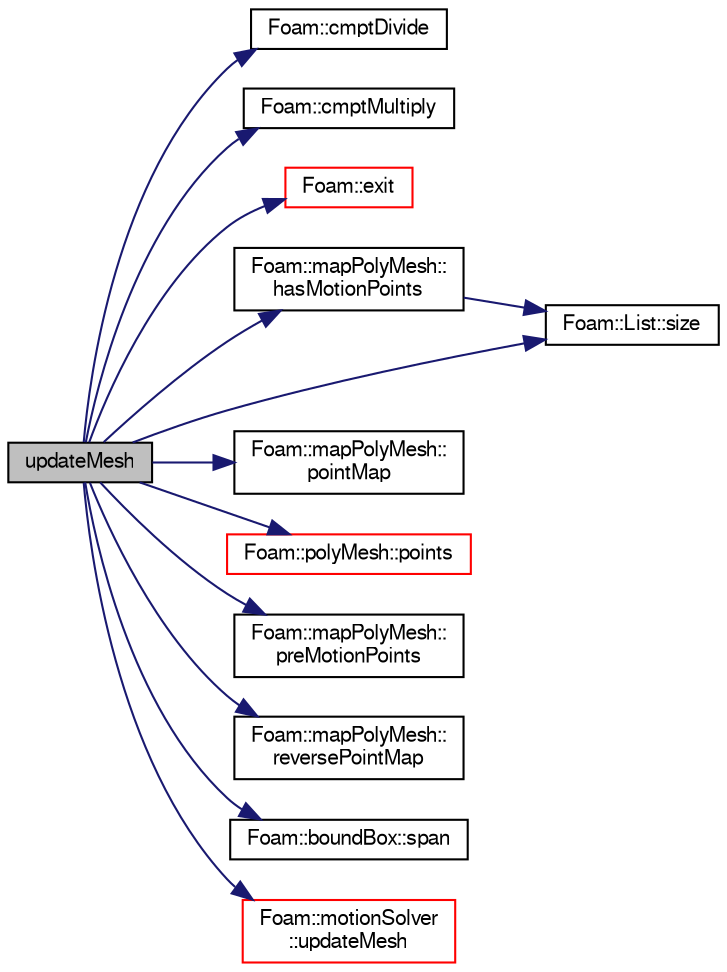digraph "updateMesh"
{
  bgcolor="transparent";
  edge [fontname="FreeSans",fontsize="10",labelfontname="FreeSans",labelfontsize="10"];
  node [fontname="FreeSans",fontsize="10",shape=record];
  rankdir="LR";
  Node491 [label="updateMesh",height=0.2,width=0.4,color="black", fillcolor="grey75", style="filled", fontcolor="black"];
  Node491 -> Node492 [color="midnightblue",fontsize="10",style="solid",fontname="FreeSans"];
  Node492 [label="Foam::cmptDivide",height=0.2,width=0.4,color="black",URL="$a21124.html#ab11bc52b92972d4f1caa5db352e7e480"];
  Node491 -> Node493 [color="midnightblue",fontsize="10",style="solid",fontname="FreeSans"];
  Node493 [label="Foam::cmptMultiply",height=0.2,width=0.4,color="black",URL="$a21124.html#aa9d8965aaebcf396a2acfeed4942976b"];
  Node491 -> Node494 [color="midnightblue",fontsize="10",style="solid",fontname="FreeSans"];
  Node494 [label="Foam::exit",height=0.2,width=0.4,color="red",URL="$a21124.html#a06ca7250d8e89caf05243ec094843642"];
  Node491 -> Node541 [color="midnightblue",fontsize="10",style="solid",fontname="FreeSans"];
  Node541 [label="Foam::mapPolyMesh::\lhasMotionPoints",height=0.2,width=0.4,color="black",URL="$a27386.html#aff98fc11bbc5b4a9e049d75f552357f2",tooltip="Has valid preMotionPoints? "];
  Node541 -> Node542 [color="midnightblue",fontsize="10",style="solid",fontname="FreeSans"];
  Node542 [label="Foam::List::size",height=0.2,width=0.4,color="black",URL="$a25694.html#a8a5f6fa29bd4b500caf186f60245b384",tooltip="Override size to be inconsistent with allocated storage. "];
  Node491 -> Node543 [color="midnightblue",fontsize="10",style="solid",fontname="FreeSans"];
  Node543 [label="Foam::mapPolyMesh::\lpointMap",height=0.2,width=0.4,color="black",URL="$a27386.html#a68d49d7f8498d18184c42587594b0ae6",tooltip="Old point map. "];
  Node491 -> Node544 [color="midnightblue",fontsize="10",style="solid",fontname="FreeSans"];
  Node544 [label="Foam::polyMesh::points",height=0.2,width=0.4,color="red",URL="$a27410.html#ac44123fc1265297c41a43c3b62fdb4c2",tooltip="Return raw points. "];
  Node491 -> Node545 [color="midnightblue",fontsize="10",style="solid",fontname="FreeSans"];
  Node545 [label="Foam::mapPolyMesh::\lpreMotionPoints",height=0.2,width=0.4,color="black",URL="$a27386.html#a50a3bdcda5d943d601934b1c84d47f49",tooltip="Pre-motion point positions. "];
  Node491 -> Node546 [color="midnightblue",fontsize="10",style="solid",fontname="FreeSans"];
  Node546 [label="Foam::mapPolyMesh::\lreversePointMap",height=0.2,width=0.4,color="black",URL="$a27386.html#a552b6f73bc2391a9c807f787f9774a39",tooltip="Reverse point map. "];
  Node491 -> Node542 [color="midnightblue",fontsize="10",style="solid",fontname="FreeSans"];
  Node491 -> Node547 [color="midnightblue",fontsize="10",style="solid",fontname="FreeSans"];
  Node547 [label="Foam::boundBox::span",height=0.2,width=0.4,color="black",URL="$a27102.html#aef985a837dcf02baf1e4b5c96cabe398",tooltip="The bounding box span (from minimum to maximum) "];
  Node491 -> Node548 [color="midnightblue",fontsize="10",style="solid",fontname="FreeSans"];
  Node548 [label="Foam::motionSolver\l::updateMesh",height=0.2,width=0.4,color="red",URL="$a21578.html#a0b33e285527972bb6c7e16044233df4d",tooltip="Update local data for topology changes. "];
}
